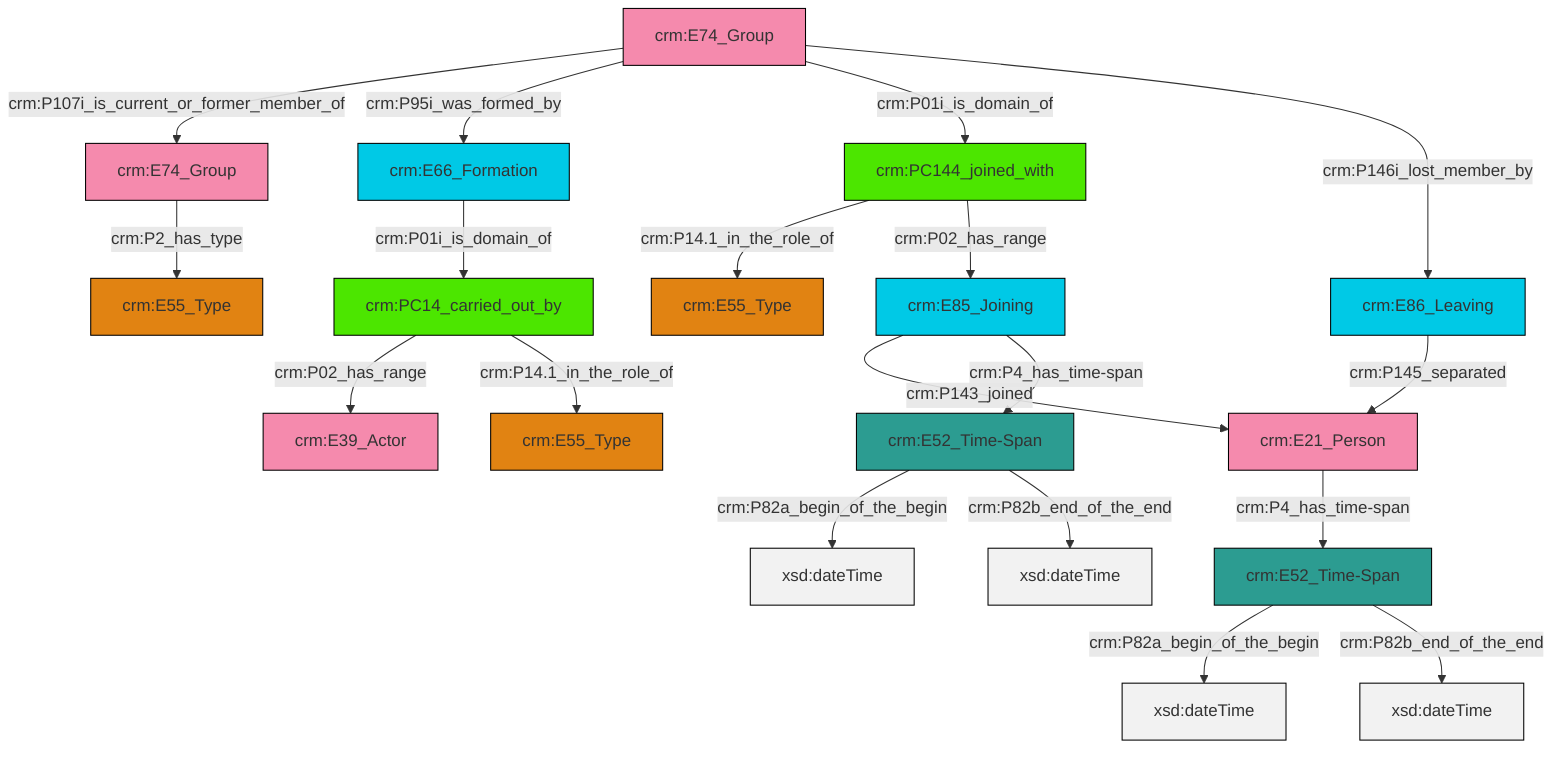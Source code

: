 graph TD
classDef Literal fill:#f2f2f2,stroke:#000000;
classDef CRM_Entity fill:#FFFFFF,stroke:#000000;
classDef Temporal_Entity fill:#00C9E6, stroke:#000000;
classDef Type fill:#E18312, stroke:#000000;
classDef Time-Span fill:#2C9C91, stroke:#000000;
classDef Appellation fill:#FFEB7F, stroke:#000000;
classDef Place fill:#008836, stroke:#000000;
classDef Persistent_Item fill:#B266B2, stroke:#000000;
classDef Conceptual_Object fill:#FFD700, stroke:#000000;
classDef Physical_Thing fill:#D2B48C, stroke:#000000;
classDef Actor fill:#f58aad, stroke:#000000;
classDef PC_Classes fill:#4ce600, stroke:#000000;
classDef Multi fill:#cccccc,stroke:#000000;

2["crm:E52_Time-Span"]:::Time-Span -->|crm:P82a_begin_of_the_begin| 3[xsd:dateTime]:::Literal
0["crm:E86_Leaving"]:::Temporal_Entity -->|crm:P145_separated| 8["crm:E21_Person"]:::Actor
9["crm:E74_Group"]:::Actor -->|crm:P107i_is_current_or_former_member_of| 6["crm:E74_Group"]:::Actor
10["crm:E52_Time-Span"]:::Time-Span -->|crm:P82a_begin_of_the_begin| 11[xsd:dateTime]:::Literal
4["crm:PC14_carried_out_by"]:::PC_Classes -->|crm:P02_has_range| 16["crm:E39_Actor"]:::Actor
17["crm:E66_Formation"]:::Temporal_Entity -->|crm:P01i_is_domain_of| 4["crm:PC14_carried_out_by"]:::PC_Classes
4["crm:PC14_carried_out_by"]:::PC_Classes -->|crm:P14.1_in_the_role_of| 18["crm:E55_Type"]:::Type
9["crm:E74_Group"]:::Actor -->|crm:P95i_was_formed_by| 17["crm:E66_Formation"]:::Temporal_Entity
2["crm:E52_Time-Span"]:::Time-Span -->|crm:P82b_end_of_the_end| 22[xsd:dateTime]:::Literal
6["crm:E74_Group"]:::Actor -->|crm:P2_has_type| 12["crm:E55_Type"]:::Type
8["crm:E21_Person"]:::Actor -->|crm:P4_has_time-span| 10["crm:E52_Time-Span"]:::Time-Span
26["crm:E85_Joining"]:::Temporal_Entity -->|crm:P143_joined| 8["crm:E21_Person"]:::Actor
20["crm:PC144_joined_with"]:::PC_Classes -->|crm:P14.1_in_the_role_of| 14["crm:E55_Type"]:::Type
9["crm:E74_Group"]:::Actor -->|crm:P01i_is_domain_of| 20["crm:PC144_joined_with"]:::PC_Classes
10["crm:E52_Time-Span"]:::Time-Span -->|crm:P82b_end_of_the_end| 31[xsd:dateTime]:::Literal
26["crm:E85_Joining"]:::Temporal_Entity -->|crm:P4_has_time-span| 2["crm:E52_Time-Span"]:::Time-Span
9["crm:E74_Group"]:::Actor -->|crm:P146i_lost_member_by| 0["crm:E86_Leaving"]:::Temporal_Entity
20["crm:PC144_joined_with"]:::PC_Classes -->|crm:P02_has_range| 26["crm:E85_Joining"]:::Temporal_Entity
